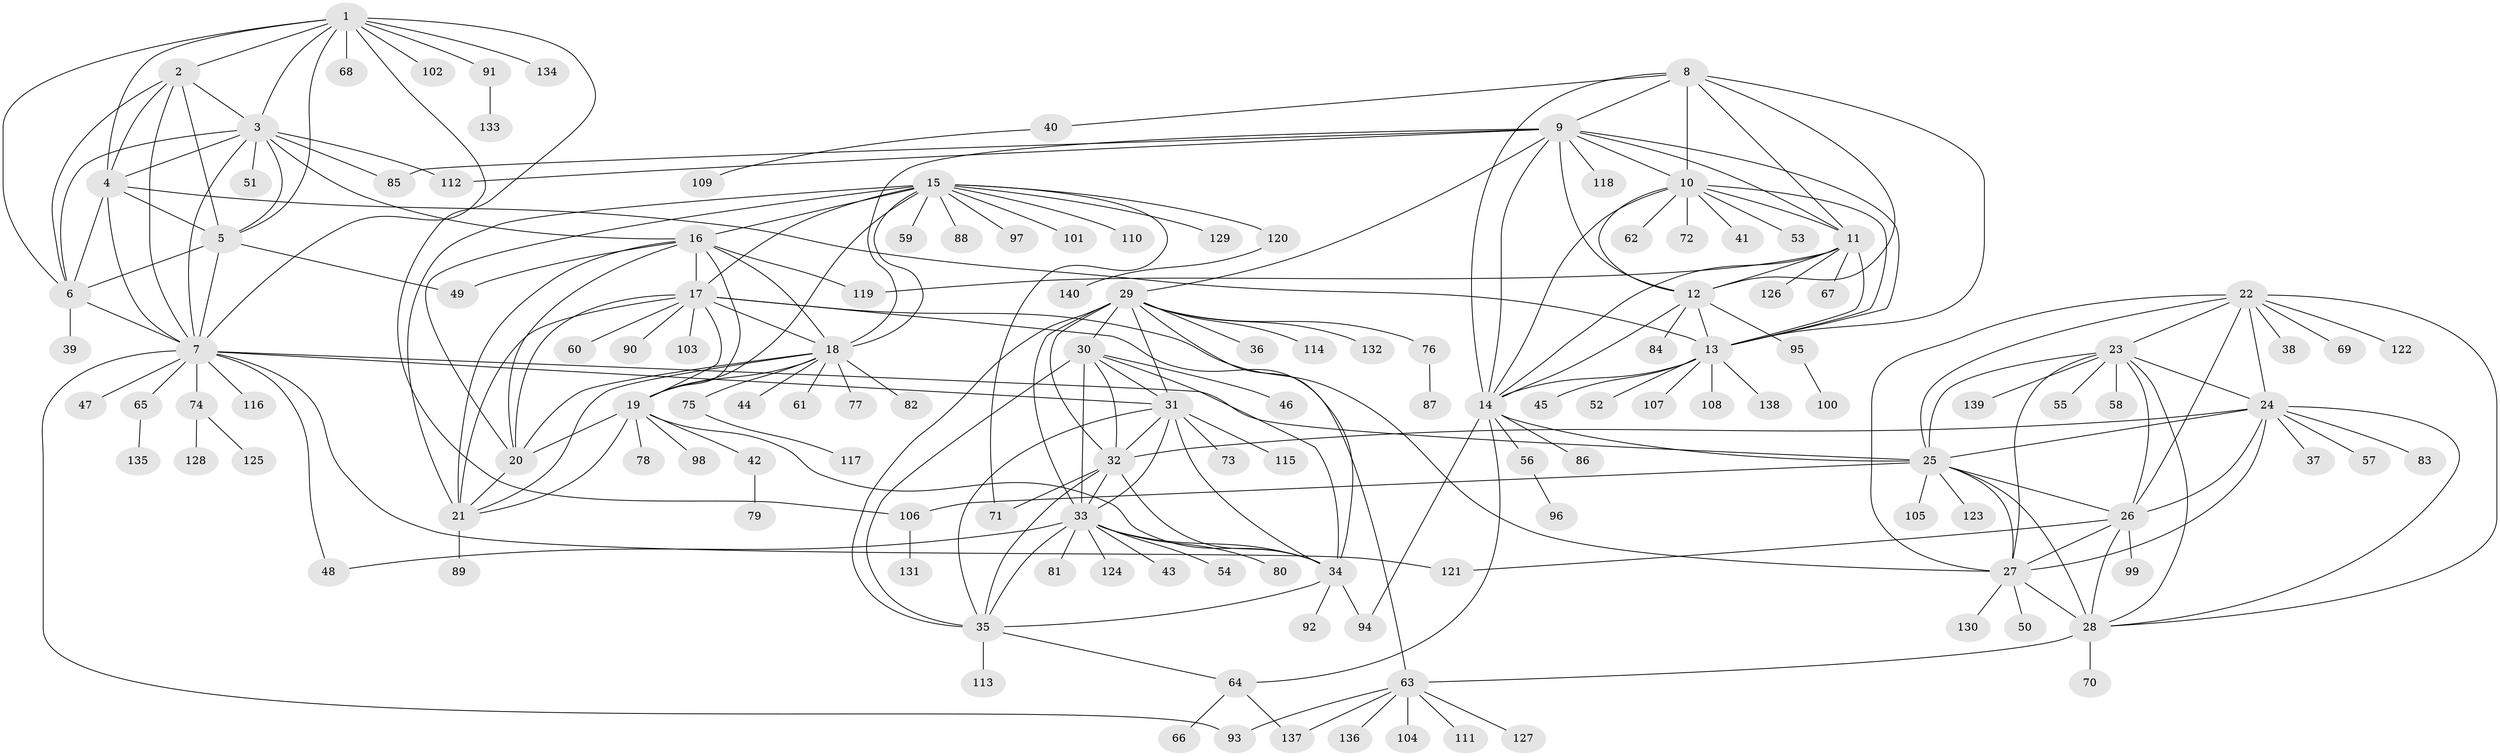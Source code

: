 // coarse degree distribution, {9: 0.027777777777777776, 4: 0.018518518518518517, 8: 0.05555555555555555, 20: 0.009259259259259259, 6: 0.027777777777777776, 10: 0.037037037037037035, 13: 0.009259259259259259, 12: 0.009259259259259259, 5: 0.018518518518518517, 15: 0.009259259259259259, 7: 0.037037037037037035, 16: 0.009259259259259259, 1: 0.6203703703703703, 2: 0.1111111111111111}
// Generated by graph-tools (version 1.1) at 2025/52/02/27/25 19:52:21]
// undirected, 140 vertices, 233 edges
graph export_dot {
graph [start="1"]
  node [color=gray90,style=filled];
  1;
  2;
  3;
  4;
  5;
  6;
  7;
  8;
  9;
  10;
  11;
  12;
  13;
  14;
  15;
  16;
  17;
  18;
  19;
  20;
  21;
  22;
  23;
  24;
  25;
  26;
  27;
  28;
  29;
  30;
  31;
  32;
  33;
  34;
  35;
  36;
  37;
  38;
  39;
  40;
  41;
  42;
  43;
  44;
  45;
  46;
  47;
  48;
  49;
  50;
  51;
  52;
  53;
  54;
  55;
  56;
  57;
  58;
  59;
  60;
  61;
  62;
  63;
  64;
  65;
  66;
  67;
  68;
  69;
  70;
  71;
  72;
  73;
  74;
  75;
  76;
  77;
  78;
  79;
  80;
  81;
  82;
  83;
  84;
  85;
  86;
  87;
  88;
  89;
  90;
  91;
  92;
  93;
  94;
  95;
  96;
  97;
  98;
  99;
  100;
  101;
  102;
  103;
  104;
  105;
  106;
  107;
  108;
  109;
  110;
  111;
  112;
  113;
  114;
  115;
  116;
  117;
  118;
  119;
  120;
  121;
  122;
  123;
  124;
  125;
  126;
  127;
  128;
  129;
  130;
  131;
  132;
  133;
  134;
  135;
  136;
  137;
  138;
  139;
  140;
  1 -- 2;
  1 -- 3;
  1 -- 4;
  1 -- 5;
  1 -- 6;
  1 -- 7;
  1 -- 68;
  1 -- 91;
  1 -- 102;
  1 -- 106;
  1 -- 134;
  2 -- 3;
  2 -- 4;
  2 -- 5;
  2 -- 6;
  2 -- 7;
  3 -- 4;
  3 -- 5;
  3 -- 6;
  3 -- 7;
  3 -- 16;
  3 -- 51;
  3 -- 85;
  3 -- 112;
  4 -- 5;
  4 -- 6;
  4 -- 7;
  4 -- 13;
  5 -- 6;
  5 -- 7;
  5 -- 49;
  6 -- 7;
  6 -- 39;
  7 -- 25;
  7 -- 31;
  7 -- 47;
  7 -- 48;
  7 -- 65;
  7 -- 74;
  7 -- 93;
  7 -- 116;
  7 -- 121;
  8 -- 9;
  8 -- 10;
  8 -- 11;
  8 -- 12;
  8 -- 13;
  8 -- 14;
  8 -- 40;
  9 -- 10;
  9 -- 11;
  9 -- 12;
  9 -- 13;
  9 -- 14;
  9 -- 18;
  9 -- 29;
  9 -- 85;
  9 -- 112;
  9 -- 118;
  10 -- 11;
  10 -- 12;
  10 -- 13;
  10 -- 14;
  10 -- 41;
  10 -- 53;
  10 -- 62;
  10 -- 72;
  11 -- 12;
  11 -- 13;
  11 -- 14;
  11 -- 67;
  11 -- 119;
  11 -- 126;
  12 -- 13;
  12 -- 14;
  12 -- 84;
  12 -- 95;
  13 -- 14;
  13 -- 45;
  13 -- 52;
  13 -- 107;
  13 -- 108;
  13 -- 138;
  14 -- 25;
  14 -- 56;
  14 -- 64;
  14 -- 86;
  14 -- 94;
  15 -- 16;
  15 -- 17;
  15 -- 18;
  15 -- 19;
  15 -- 20;
  15 -- 21;
  15 -- 59;
  15 -- 71;
  15 -- 88;
  15 -- 97;
  15 -- 101;
  15 -- 110;
  15 -- 120;
  15 -- 129;
  16 -- 17;
  16 -- 18;
  16 -- 19;
  16 -- 20;
  16 -- 21;
  16 -- 49;
  16 -- 119;
  17 -- 18;
  17 -- 19;
  17 -- 20;
  17 -- 21;
  17 -- 27;
  17 -- 60;
  17 -- 63;
  17 -- 90;
  17 -- 103;
  18 -- 19;
  18 -- 20;
  18 -- 21;
  18 -- 44;
  18 -- 61;
  18 -- 75;
  18 -- 77;
  18 -- 82;
  19 -- 20;
  19 -- 21;
  19 -- 34;
  19 -- 42;
  19 -- 78;
  19 -- 98;
  20 -- 21;
  21 -- 89;
  22 -- 23;
  22 -- 24;
  22 -- 25;
  22 -- 26;
  22 -- 27;
  22 -- 28;
  22 -- 38;
  22 -- 69;
  22 -- 122;
  23 -- 24;
  23 -- 25;
  23 -- 26;
  23 -- 27;
  23 -- 28;
  23 -- 55;
  23 -- 58;
  23 -- 139;
  24 -- 25;
  24 -- 26;
  24 -- 27;
  24 -- 28;
  24 -- 32;
  24 -- 37;
  24 -- 57;
  24 -- 83;
  25 -- 26;
  25 -- 27;
  25 -- 28;
  25 -- 105;
  25 -- 106;
  25 -- 123;
  26 -- 27;
  26 -- 28;
  26 -- 99;
  26 -- 121;
  27 -- 28;
  27 -- 50;
  27 -- 130;
  28 -- 63;
  28 -- 70;
  29 -- 30;
  29 -- 31;
  29 -- 32;
  29 -- 33;
  29 -- 34;
  29 -- 35;
  29 -- 36;
  29 -- 76;
  29 -- 114;
  29 -- 132;
  30 -- 31;
  30 -- 32;
  30 -- 33;
  30 -- 34;
  30 -- 35;
  30 -- 46;
  31 -- 32;
  31 -- 33;
  31 -- 34;
  31 -- 35;
  31 -- 73;
  31 -- 115;
  32 -- 33;
  32 -- 34;
  32 -- 35;
  32 -- 71;
  33 -- 34;
  33 -- 35;
  33 -- 43;
  33 -- 48;
  33 -- 54;
  33 -- 80;
  33 -- 81;
  33 -- 124;
  34 -- 35;
  34 -- 92;
  34 -- 94;
  35 -- 64;
  35 -- 113;
  40 -- 109;
  42 -- 79;
  56 -- 96;
  63 -- 93;
  63 -- 104;
  63 -- 111;
  63 -- 127;
  63 -- 136;
  63 -- 137;
  64 -- 66;
  64 -- 137;
  65 -- 135;
  74 -- 125;
  74 -- 128;
  75 -- 117;
  76 -- 87;
  91 -- 133;
  95 -- 100;
  106 -- 131;
  120 -- 140;
}
